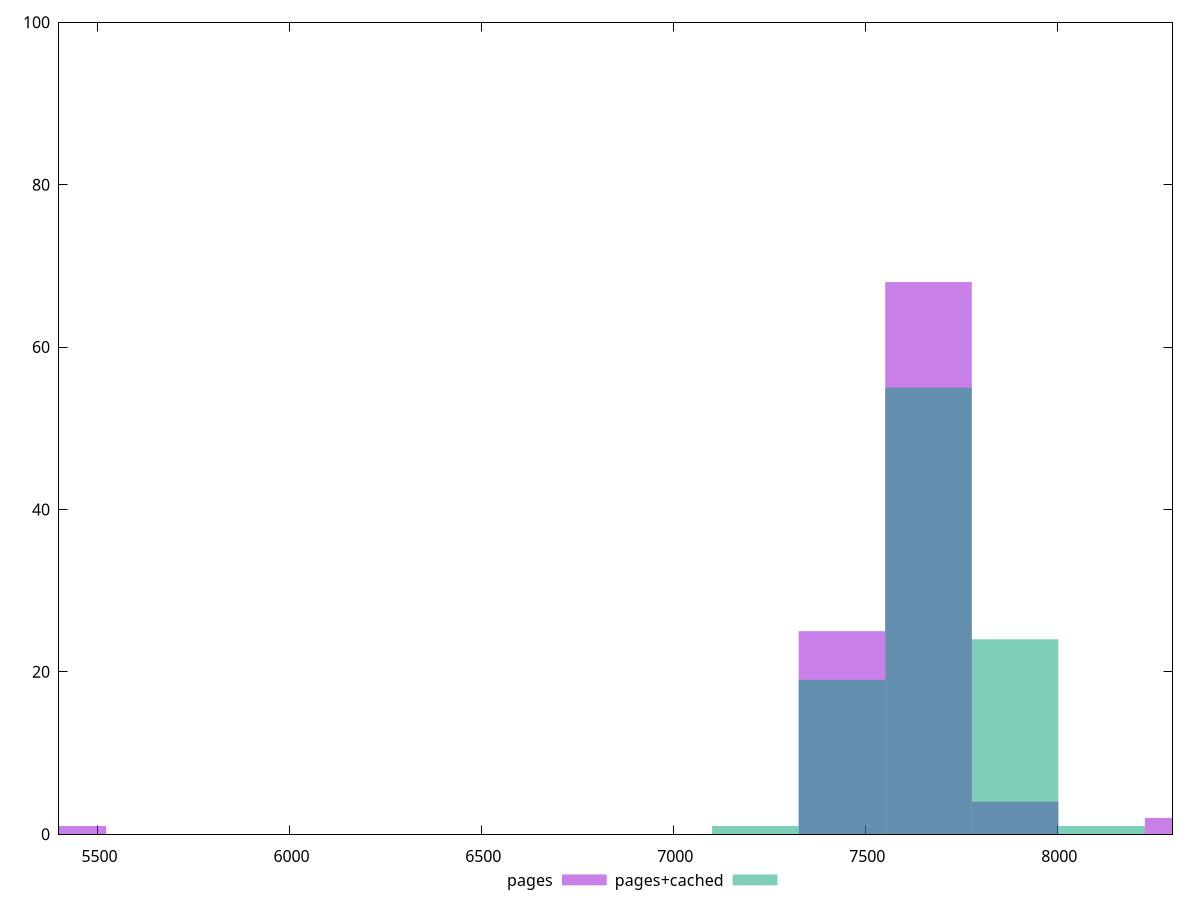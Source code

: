 reset

$pages <<EOF
7664.540448935172 68
8340.82342972357 2
7439.1127886723725 25
7889.968109197971 4
5410.26384630718 1
EOF

$pagesCached <<EOF
8115.395769460771 1
7664.540448935172 55
7889.968109197971 24
7213.685128409574 1
7439.1127886723725 19
EOF

set key outside below
set boxwidth 225.42766026279918
set xrange [5400:8300]
set yrange [0:100]
set trange [0:100]
set style fill transparent solid 0.5 noborder
set terminal svg size 640, 500 enhanced background rgb 'white'
set output "report_00017_2021-02-10T15-08-03.406Z/uses-text-compression/comparison/histogram/0_vs_1.svg"

plot $pages title "pages" with boxes, \
     $pagesCached title "pages+cached" with boxes

reset
